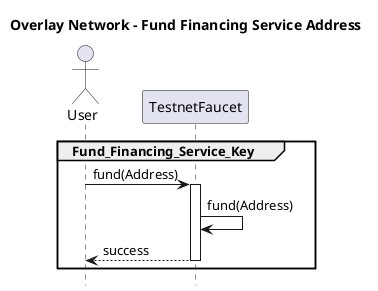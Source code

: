 @startuml
title Overlay Network - Fund Financing Service Address
hide footbox

actor User as U

' participant ExampleApplication as EA

/'
box "Overlay System"  #lightblue
    participant FinancingService as FS
    participant UTXO_as_a_Service as UaaS
end box
'/

participant TestnetFaucet as TF
' participant Blockchain as BC


group Fund_Financing_Service_Key

    U -> TF : fund(Address)
    activate TF
    TF -> TF: fund(Address)
    TF --> U : success
    deactivate TF

end group


@enduml